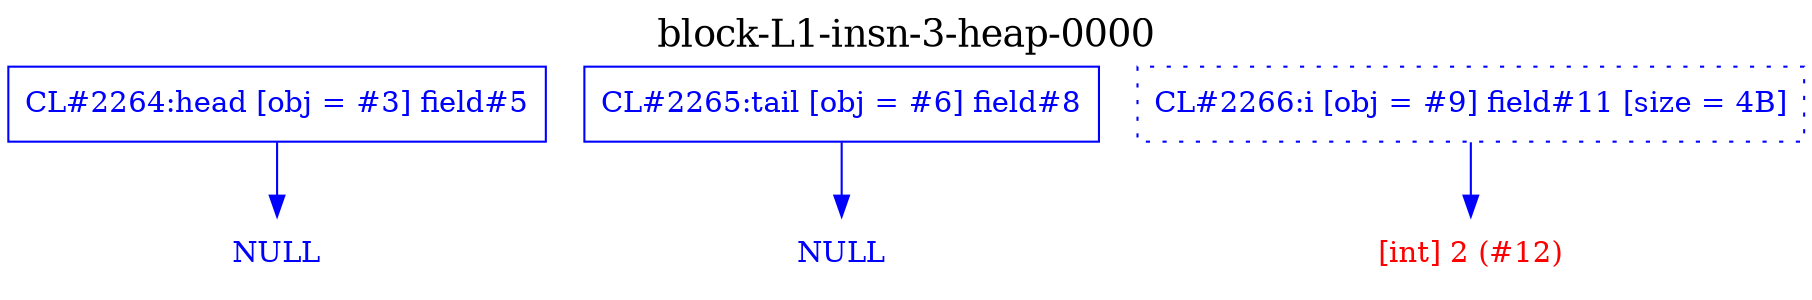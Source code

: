 digraph "block-L1-insn-3-heap-0000" {
	label=<<FONT POINT-SIZE="18">block-L1-insn-3-heap-0000</FONT>>;
	clusterrank=local;
	labelloc=t;
	"3" [shape=box, color=blue, fontcolor=blue, label="CL#2264:head [obj = #3] field#5"];
	"6" [shape=box, color=blue, fontcolor=blue, label="CL#2265:tail [obj = #6] field#8"];
	"9" [shape=box, color=blue, fontcolor=blue, style=dotted, label="CL#2266:i [obj = #9] field#11 [size = 4B]"];
	"lonely1" [shape=plaintext, fontcolor=blue, label="NULL"];
	"3" -> "lonely1" [color=blue, fontcolor=blue];
	"lonely2" [shape=plaintext, fontcolor=blue, label="NULL"];
	"6" -> "lonely2" [color=blue, fontcolor=blue];
	"lonely3" [shape=plaintext, fontcolor=red, label="[int] 2 (#12)"];
	"9" -> "lonely3" [color=blue, fontcolor=blue];
}

